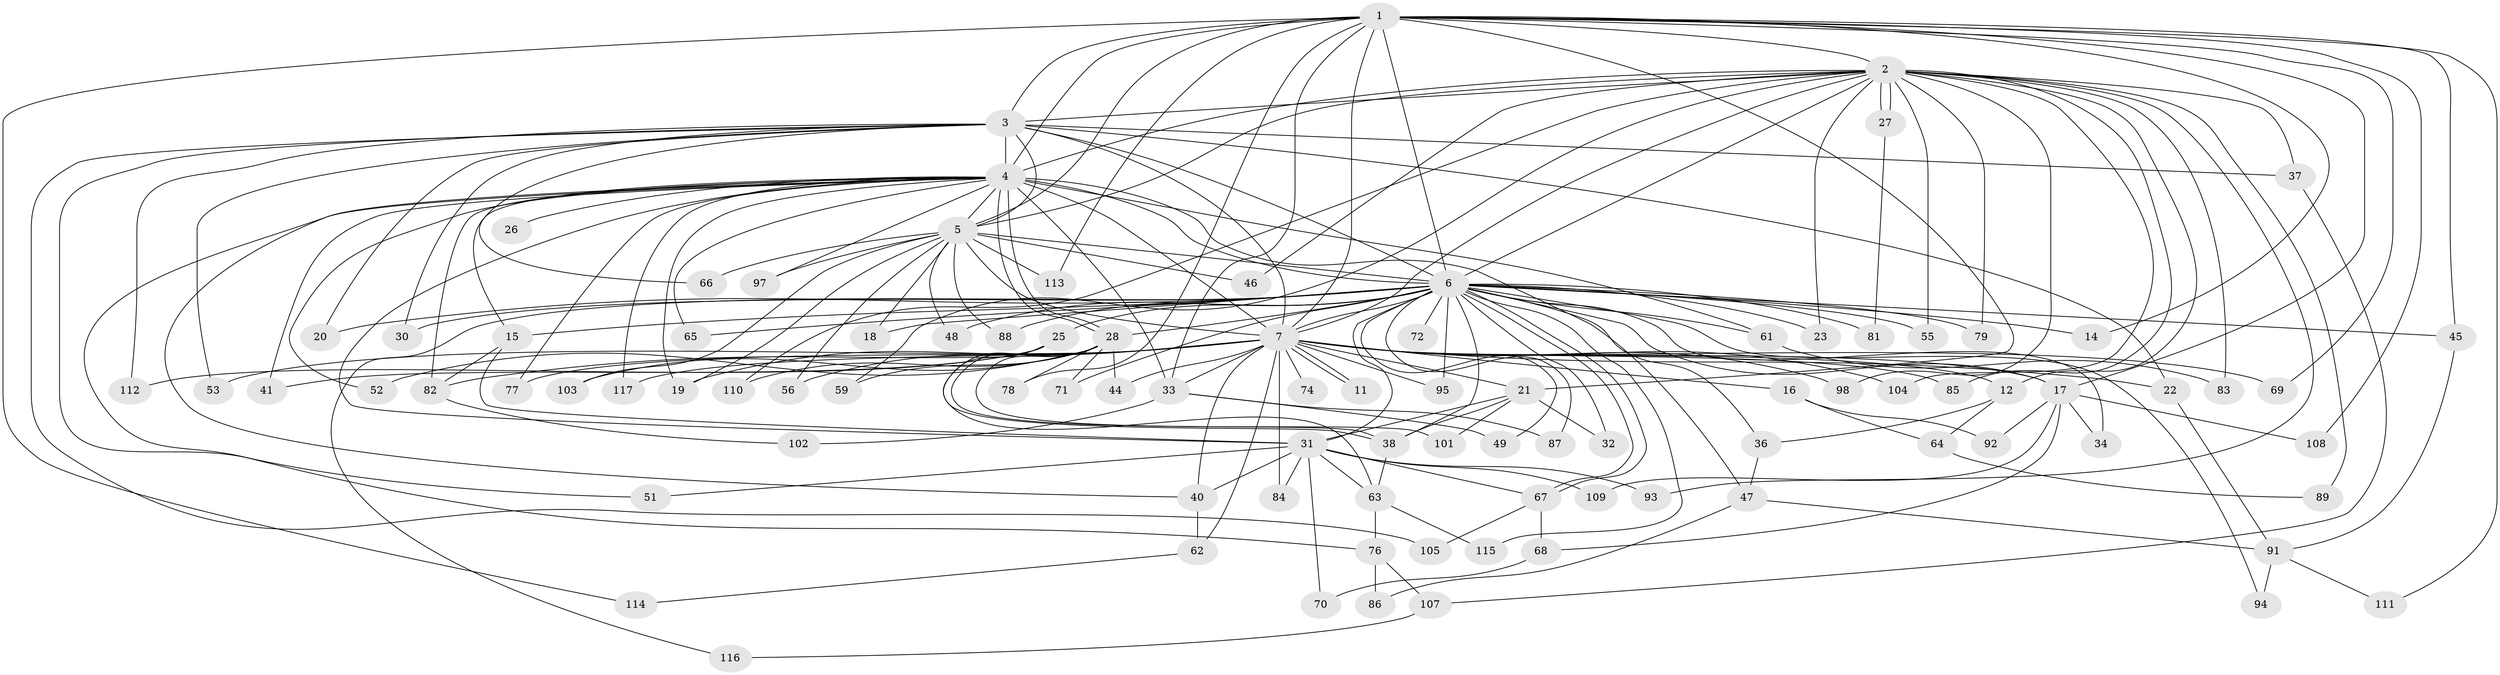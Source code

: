 // original degree distribution, {15: 0.017094017094017096, 28: 0.017094017094017096, 19: 0.008547008547008548, 23: 0.017094017094017096, 20: 0.008547008547008548, 31: 0.008547008547008548, 18: 0.008547008547008548, 3: 0.13675213675213677, 5: 0.05982905982905983, 2: 0.5982905982905983, 4: 0.07692307692307693, 6: 0.017094017094017096, 11: 0.008547008547008548, 9: 0.008547008547008548, 7: 0.008547008547008548}
// Generated by graph-tools (version 1.1) at 2025/41/03/06/25 10:41:33]
// undirected, 94 vertices, 203 edges
graph export_dot {
graph [start="1"]
  node [color=gray90,style=filled];
  1 [super="+57"];
  2 [super="+42"];
  3 [super="+29"];
  4 [super="+8"];
  5 [super="+39"];
  6 [super="+10"];
  7 [super="+9"];
  11 [super="+96"];
  12 [super="+13"];
  14;
  15 [super="+90"];
  16;
  17 [super="+43"];
  18;
  19 [super="+24"];
  20;
  21 [super="+99"];
  22;
  23;
  25 [super="+73"];
  26;
  27;
  28 [super="+54"];
  30;
  31 [super="+35"];
  32;
  33 [super="+58"];
  34;
  36 [super="+60"];
  37;
  38 [super="+80"];
  40 [super="+50"];
  41;
  44;
  45;
  46;
  47;
  48;
  49;
  51;
  52;
  53;
  55;
  56;
  59;
  61;
  62;
  63 [super="+100"];
  64;
  65;
  66;
  67 [super="+75"];
  68;
  69;
  70;
  71;
  72;
  74;
  76;
  77;
  78;
  79;
  81;
  82;
  83;
  84;
  85;
  86;
  87;
  88;
  89;
  91 [super="+106"];
  92;
  93;
  94;
  95;
  97;
  98;
  101;
  102;
  103;
  104;
  105;
  107;
  108;
  109;
  110;
  111;
  112;
  113;
  114;
  115;
  116;
  117;
  1 -- 2;
  1 -- 3;
  1 -- 4 [weight=2];
  1 -- 5;
  1 -- 6 [weight=2];
  1 -- 7 [weight=2];
  1 -- 14;
  1 -- 21;
  1 -- 33;
  1 -- 45;
  1 -- 69;
  1 -- 17;
  1 -- 113;
  1 -- 114;
  1 -- 108;
  1 -- 78;
  1 -- 111;
  2 -- 3;
  2 -- 4 [weight=2];
  2 -- 5 [weight=2];
  2 -- 6 [weight=2];
  2 -- 7 [weight=2];
  2 -- 12;
  2 -- 23;
  2 -- 27;
  2 -- 27;
  2 -- 37;
  2 -- 46;
  2 -- 55;
  2 -- 59;
  2 -- 79;
  2 -- 83;
  2 -- 85;
  2 -- 89;
  2 -- 93;
  2 -- 98;
  2 -- 104;
  2 -- 110;
  3 -- 4 [weight=3];
  3 -- 5;
  3 -- 6 [weight=2];
  3 -- 7 [weight=2];
  3 -- 20;
  3 -- 22;
  3 -- 30;
  3 -- 37;
  3 -- 51;
  3 -- 53;
  3 -- 66;
  3 -- 105;
  3 -- 112;
  4 -- 5 [weight=2];
  4 -- 6 [weight=4];
  4 -- 7 [weight=4];
  4 -- 15;
  4 -- 26 [weight=2];
  4 -- 28;
  4 -- 28;
  4 -- 31;
  4 -- 40;
  4 -- 52;
  4 -- 61;
  4 -- 65;
  4 -- 77;
  4 -- 82;
  4 -- 117;
  4 -- 33;
  4 -- 97;
  4 -- 41;
  4 -- 76;
  4 -- 47;
  4 -- 19;
  5 -- 6 [weight=2];
  5 -- 7 [weight=2];
  5 -- 18;
  5 -- 19;
  5 -- 46;
  5 -- 48;
  5 -- 56;
  5 -- 66;
  5 -- 88;
  5 -- 97;
  5 -- 103;
  5 -- 113;
  6 -- 7 [weight=4];
  6 -- 14;
  6 -- 15;
  6 -- 18;
  6 -- 20;
  6 -- 25 [weight=2];
  6 -- 32;
  6 -- 36 [weight=2];
  6 -- 38;
  6 -- 45;
  6 -- 48;
  6 -- 49;
  6 -- 61;
  6 -- 67;
  6 -- 67;
  6 -- 71;
  6 -- 72 [weight=2];
  6 -- 79;
  6 -- 88;
  6 -- 95;
  6 -- 115;
  6 -- 65;
  6 -- 17 [weight=2];
  6 -- 81;
  6 -- 23;
  6 -- 87;
  6 -- 94;
  6 -- 30;
  6 -- 34;
  6 -- 116;
  6 -- 55;
  6 -- 31;
  6 -- 28;
  7 -- 11 [weight=2];
  7 -- 11;
  7 -- 19;
  7 -- 53;
  7 -- 56;
  7 -- 74 [weight=2];
  7 -- 77;
  7 -- 85;
  7 -- 104;
  7 -- 69;
  7 -- 12 [weight=2];
  7 -- 16;
  7 -- 17;
  7 -- 82;
  7 -- 84;
  7 -- 21;
  7 -- 22;
  7 -- 95;
  7 -- 33;
  7 -- 98;
  7 -- 44;
  7 -- 117;
  7 -- 62;
  7 -- 40;
  12 -- 36;
  12 -- 64;
  15 -- 31;
  15 -- 82;
  16 -- 64;
  16 -- 92;
  17 -- 34;
  17 -- 109;
  17 -- 68;
  17 -- 108;
  17 -- 92;
  21 -- 32;
  21 -- 38;
  21 -- 101;
  21 -- 31;
  22 -- 91;
  25 -- 41;
  25 -- 112;
  25 -- 38;
  27 -- 81;
  28 -- 44;
  28 -- 52;
  28 -- 59;
  28 -- 63;
  28 -- 71;
  28 -- 78;
  28 -- 103;
  28 -- 110;
  28 -- 101;
  28 -- 38;
  31 -- 40;
  31 -- 51;
  31 -- 70;
  31 -- 109;
  31 -- 63;
  31 -- 84;
  31 -- 93;
  31 -- 67;
  33 -- 49;
  33 -- 102;
  33 -- 87;
  36 -- 47;
  37 -- 107;
  38 -- 63;
  40 -- 62;
  45 -- 91;
  47 -- 86;
  47 -- 91;
  61 -- 83;
  62 -- 114;
  63 -- 76;
  63 -- 115;
  64 -- 89;
  67 -- 68;
  67 -- 105;
  68 -- 70;
  76 -- 86;
  76 -- 107;
  82 -- 102;
  91 -- 94;
  91 -- 111;
  107 -- 116;
}
